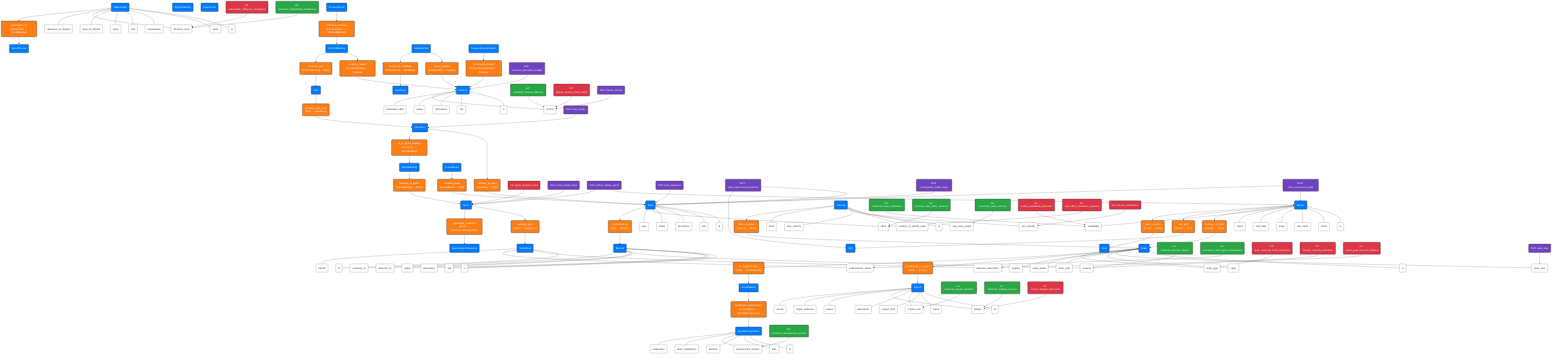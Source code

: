 graph TD
    %% Color Definitions
    classDef entity fill:#007bff,color:white,stroke:#333,stroke-width:2px
    classDef attribute fill:#ffffff,color:#333,stroke:#333,stroke-width:1px
    classDef relation fill:#fd7e14,color:white,stroke:#333,stroke-width:2px
    classDef goal fill:#28a745,color:white,stroke:#333,stroke-width:2px
    classDef condition fill:#dc3545,color:white,stroke:#333,stroke-width:2px
    classDef decision fill:#6f42c1,color:white,stroke:#333,stroke-width:2px

    %% Entities
    E0("Project"):::entity
    E1("Team"):::entity
    E2("Worker"):::entity
    E3("Feature"):::entity
    E4("Skill"):::entity
    E5("Role"):::entity
    E6("ProductOwner"):::entity
    E7("ScrumMaster"):::entity
    E8("ProductBacklog"):::entity
    E9("Sprint"):::entity
    E10("SprintPlanning"):::entity
    E11("DailyScrum"):::entity
    E12("SprintReview"):::entity
    E13("SprintRetrospective"):::entity
    E14("SprintBacklog"):::entity
    E15("SprintGoal"):::entity
    E16("Epic"):::entity
    E17("UserStory"):::entity
    E18("Task"):::entity
    E19("DevelopmentSnapshot"):::entity
    E20("Blocker"):::entity
    E21("Stakeholder"):::entity
    E22("Velocity"):::entity
    E23("ReleasePlan"):::entity
    E24("Roadmap"):::entity
    E25("ScrumBoard"):::entity
    E26("FeatureDocumentation"):::entity

    %% Project Attributes
    A0_0("id"):::attribute
    A0_1("name"):::attribute
    A0_2("project_start"):::attribute
    A0_3("project_end"):::attribute
    A0_4("description"):::attribute
    A0_5("budget"):::attribute
    A0_6("status"):::attribute
    A0_7("target_audience"):::attribute
    A0_8("priority"):::attribute

    %% Team Attributes
    A1_0("id"):::attribute
    A1_1("name"):::attribute
    A1_2("team_size"):::attribute
    A1_3("team_start"):::attribute
    A1_4("team_status"):::attribute
    A1_5("location"):::attribute
    A1_6("team_type"):::attribute

    %% Worker Attributes
    A2_0("id"):::attribute
    A2_1("name"):::attribute
    A2_2("first_name"):::attribute
    A2_3("email"):::attribute
    A2_4("start_date"):::attribute
    A2_5("status"):::attribute
    A2_6("availability"):::attribute

    %% Feature Attributes
    A3_0("id"):::attribute
    A3_1("title"):::attribute
    A3_2("description"):::attribute
    A3_3("status"):::attribute
    A3_4("priority"):::attribute
    A3_5("estimated_effort"):::attribute

    %% Blocker Attributes
    A20_0("id"):::attribute
    A20_1("title"):::attribute
    A20_2("description"):::attribute
    A20_3("severity"):::attribute
    A20_4("status"):::attribute
    A20_5("detected_on"):::attribute
    A20_6("resolved_on"):::attribute

    %% SprintGoal Attributes
    A15_0("id"):::attribute
    A15_1("objective_description"):::attribute
    A15_2("achievement_status"):::attribute
    A15_3("benefit"):::attribute

    %% Task Attributes
    A18_0("id"):::attribute
    A18_1("title"):::attribute
    A18_2("description"):::attribute
    A18_3("status"):::attribute
    A18_4("effort"):::attribute
    A18_5("type"):::attribute

    %% Stakeholder Attributes
    A21_0("id"):::attribute
    A21_1("name"):::attribute
    A21_2("organization"):::attribute
    A21_3("role"):::attribute
    A21_4("email"):::attribute
    A21_5("area_of_interest"):::attribute
    A21_6("influence_level"):::attribute
    A21_7("relevance_to_feature"):::attribute

    %% Velocity Attributes
    A22_0("id"):::attribute
    A22_1("number_of_sprints_used"):::attribute
    A22_2("avg_story_points"):::attribute
    A22_3("max_velocity"):::attribute
    A22_4("min_velocity"):::attribute
    A22_5("trend"):::attribute

    %% SprintRetrospective Attributes
    A13_0("id"):::attribute
    A13_1("date"):::attribute
    A13_2("duration"):::attribute
    A13_3("improvement_actions"):::attribute
    A13_4("team_satisfaction"):::attribute
    A13_5("moderation"):::attribute

    %% Entity-Attribute Connections
    E0 --- A0_0
    E0 --- A0_1
    E0 --- A0_2
    E0 --- A0_3
    E0 --- A0_4
    E0 --- A0_5
    E0 --- A0_6
    E0 --- A0_7
    E0 --- A0_8

    E1 --- A1_0
    E1 --- A1_1
    E1 --- A1_2
    E1 --- A1_3
    E1 --- A1_4
    E1 --- A1_5
    E1 --- A1_6

    E2 --- A2_0
    E2 --- A2_1
    E2 --- A2_2
    E2 --- A2_3
    E2 --- A2_4
    E2 --- A2_5
    E2 --- A2_6

    E3 --- A3_0
    E3 --- A3_1
    E3 --- A3_2
    E3 --- A3_3
    E3 --- A3_4
    E3 --- A3_5

    E20 --- A20_0
    E20 --- A20_1
    E20 --- A20_2
    E20 --- A20_3
    E20 --- A20_4
    E20 --- A20_5
    E20 --- A20_6

    E15 --- A15_0
    E15 --- A15_1
    E15 --- A15_2
    E15 --- A15_3

    E18 --- A18_0
    E18 --- A18_1
    E18 --- A18_2
    E18 --- A18_3
    E18 --- A18_4
    E18 --- A18_5

    E21 --- A21_0
    E21 --- A21_1
    E21 --- A21_2
    E21 --- A21_3
    E21 --- A21_4
    E21 --- A21_5
    E21 --- A21_6
    E21 --- A21_7

    E22 --- A22_0
    E22 --- A22_1
    E22 --- A22_2
    E22 --- A22_3
    E22 --- A22_4
    E22 --- A22_5

    E13 --- A13_0
    E13 --- A13_1
    E13 --- A13_2
    E13 --- A13_3
    E13 --- A13_4
    E13 --- A13_5

    %% Relations
    R1("is_assigned_to_project<br/>(Team → Project)"):::relation
    R2("belongs_to_team<br/>(Worker → Team)"):::relation
    R3("has_skill<br/>(Worker → Skill)"):::relation
    R4("takes_on_role<br/>(Worker → Role)"):::relation
    R5("manages_backlog<br/>(ProductOwner → ProductBacklog)"):::relation
    R6("is_supported_by<br/>(Team → ScrumMaster)"):::relation
    R7("contains_feature<br/>(ProductBacklog → Feature)"):::relation
    R8("contains_epic<br/>(ProductBacklog → Epic)"):::relation
    R9("contains_user_story<br/>(Epic → UserStory)"):::relation
    R10("consists_of_tasks<br/>(UserStory → Task)"):::relation
    R11("is_in_sprint_backlog<br/>(UserStory → SprintBacklog)"):::relation
    R12("belongs_to_sprint<br/>(SprintBacklog → Sprint)"):::relation
    R13("pursues_goal<br/>(Sprint → SprintGoal)"):::relation
    R14("contains_tasks<br/>(ScrumBoard → Task)"):::relation
    R15("documents_feature<br/>(FeatureDocumentation → Feature)"):::relation
    R16("is_blocked_by<br/>(Task → Blocker)"):::relation
    R17("participates_in<br/>(Stakeholder → SprintReview)"):::relation
    R18("moderates_retrospective<br/>(ScrumMaster → SprintRetrospective)"):::relation
    R19("refers_to_team<br/>(Velocity → Team)"):::relation
    R20("plans_release<br/>(ReleasePlan → Feature)"):::relation
    R21("is_part_of_roadmap<br/>(ReleasePlan → Roadmap)"):::relation
    R22("generates_snapshot<br/>(Sprint → DevelopmentSnapshot)"):::relation

    %% Relation Connections
    E1 --> R1 --> E0
    E2 --> R2 --> E1
    E2 --> R3 --> E4
    E2 --> R4 --> E5
    E6 --> R5 --> E8
    E1 --> R6 --> E7
    E8 --> R7 --> E3
    E8 --> R8 --> E16
    E16 --> R9 --> E17
    E17 --> R10 --> E18
    E17 --> R11 --> E14
    E14 --> R12 --> E9
    E9 --> R13 --> E15
    E25 --> R14 --> E18
    E26 --> R15 --> E3
    E18 --> R16 --> E20
    E21 --> R17 --> E12
    E7 --> R18 --> E13
    E22 --> R19 --> E1
    E23 --> R20 --> E3
    E23 --> R21 --> E24
    E9 --> R22 --> E19

    %% Goals
    G0("G0: maximize_team_utilization"):::goal
    G1("G1: minimize_project_duration"):::goal
    G2("G2: maximize_feature_delivery"):::goal
    G3("G3: minimize_blocker_impact"):::goal
    G4("G4: maximize_sprint_goal_achievement"):::goal
    G5("G5: minimize_task_effort_variance"):::goal
    G6("G6: maximize_stakeholder_satisfaction"):::goal
    G7("G7: minimize_budget_overrun"):::goal
    G8("G8: maximize_team_velocity"):::goal
    G9("G9: minimize_retrospective_actions"):::goal

    %% Goal Connections
    G0 --> A2_6
    G1 --> A0_3
    G2 --> A3_4
    G3 --> A20_3
    G4 --> A15_2
    G5 --> A18_4
    G6 --> A21_6
    G7 --> A0_5
    G8 --> A22_2
    G9 --> A13_3

    %% Conditions
    C0("C0: team_must_be_cross_functional"):::condition
    C1("C1: worker_availability_threshold"):::condition
    C2("C2: feature_priority_must_match"):::condition
    C3("C3: blocker_severity_tolerance"):::condition
    C4("C4: sprint_goal_must_be_defined"):::condition
    C5("C5: task_effort_estimation_required"):::condition
    C6("C6: stakeholder_influence_recognition"):::condition
    C7("C7: project_budget_hard_limit"):::condition
    C8("C8: velocity_consistency"):::condition
    C9("C9: sprint_duration_fixed"):::condition

    %% Condition Connections
    C0 --> A1_6
    C1 --> A2_6
    C2 --> A3_4
    C3 --> A20_3
    C4 --> A15_1
    C5 --> A18_4
    C6 --> A21_6
    C7 --> A0_5
    C8 --> A22_4
    C9 --> E9

    %% Decision Variables
    DV0("DV0: team_size"):::decision
    DV1("DV1: sprint_length_days"):::decision
    DV2("DV2: worker_assign_sprint"):::decision
    DV3("DV3: feature_priority"):::decision
    DV4("DV4: story_points"):::decision
    DV5("DV5: task_sequence"):::decision
    DV6("DV6: resource_allocation_budget"):::decision
    DV7("DV7: skill_requirement_threshold"):::decision
    DV8("DV8: contingency_buffer_days"):::decision
    DV9("DV9: max_concurrent_tasks"):::decision

    %% Decision Variable Connections
    DV0 --> A1_2
    DV1 --> E9
    DV2 --> E2
    DV2 --> E9
    DV3 --> A3_4
    DV4 --> E17
    DV5 --> E18
    DV6 --> E3
    DV7 --> E18
    DV7 --> E4
    DV8 --> E18
    DV9 --> E2
    DV9 --> E18